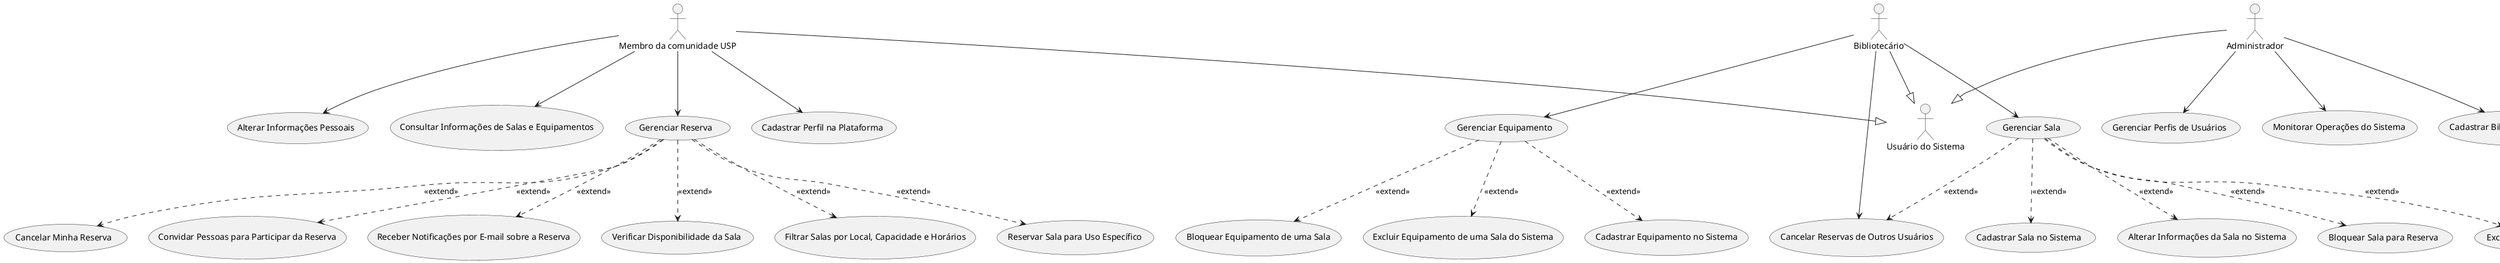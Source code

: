 @startuml
actor "Usuário do Sistema" as UsuarioDoSistema
actor "Membro da comunidade USP" as MembroDaComunidadeUSP
actor "Bibliotecário" as Bibliotecario
actor "Administrador" as Administrador
actor "Sistema" as Sistema

MembroDaComunidadeUSP --|> UsuarioDoSistema
Bibliotecario --|> UsuarioDoSistema
Administrador --|> UsuarioDoSistema

' Casos de uso do Membro da comunidade USP
usecase "Gerenciar Reserva" as UC_GerenciarReserva
usecase "Cadastrar Perfil na Plataforma" as UC_CadastrarPerfil
usecase "Alterar Informações Pessoais" as UC_AlterarInfos
usecase "Consultar Informações de Salas e Equipamentos" as UC_ConsultarSalasEquip
usecase "Verificar Disponibilidade da Sala" as UC_VerificarDisponibilidade
usecase "Filtrar Salas por Local, Capacidade e Horários" as UC_FiltrarSalas
usecase "Reservar Sala para Uso Específico" as UC_ReservarSala
usecase "Cancelar Minha Reserva" as UC_CancelarReserva
usecase "Convidar Pessoas para Participar da Reserva" as UC_ConvidarPessoas
usecase "Receber Notificações por E-mail sobre a Reserva" as UC_ReceberNotificacoes

' Associações do ator Membro da comunidade USP
MembroDaComunidadeUSP --> UC_CadastrarPerfil
MembroDaComunidadeUSP --> UC_AlterarInfos
MembroDaComunidadeUSP --> UC_ConsultarSalasEquip
MembroDaComunidadeUSP --> UC_GerenciarReserva

' Casos de uso relacionados à reserva (extend partindo de "Gerenciar Reserva")
UC_GerenciarReserva ..> UC_VerificarDisponibilidade : <<extend>>
UC_GerenciarReserva ..> UC_FiltrarSalas : <<extend>>
UC_GerenciarReserva ..> UC_ReservarSala : <<extend>>
UC_GerenciarReserva ..> UC_CancelarReserva : <<extend>>
UC_GerenciarReserva ..> UC_ConvidarPessoas : <<extend>>
UC_GerenciarReserva ..> UC_ReceberNotificacoes : <<extend>>

' Casos de uso do Administrador
usecase "Gerenciar Perfis de Usuários" as UC_Admin_GerenciarPerfis
usecase "Monitorar Operações do Sistema" as UC_Admin_MonitorarOperacoes
usecase "Cadastrar Bibliotecário no Sistema" as UC_Admin_CadastrarBibliotecario

' Associações do ator Administrador
Administrador --> UC_Admin_GerenciarPerfis
Administrador --> UC_Admin_MonitorarOperacoes
Administrador --> UC_Admin_CadastrarBibliotecario

' Casos de uso do Bibliotecário
usecase "Gerenciar Sala" as UC_Bib_GerenciarSala
usecase "Cadastrar Sala no Sistema" as UC_Bib_CadastrarSala
usecase "Alterar Informações da Sala no Sistema" as UC_Bib_AlterarSala
usecase "Bloquear Sala para Reserva" as UC_Bib_BloquearSala
usecase "Excluir Sala do Sistema" as UC_Bib_ExcluirSala

usecase "Gerenciar Equipamento" as UC_Bib_GerenciarEquipamento
usecase "Cadastrar Equipamento no Sistema" as UC_Bib_CadastrarEquipamento
usecase "Bloquear Equipamento de uma Sala" as UC_Bib_BloquearEquipamento
usecase "Excluir Equipamento de uma Sala do Sistema" as UC_Bib_ExcluirEquipamento

usecase "Cancelar Reservas de Outros Usuários" as UC_Bib_CancelarReservasOutros

' Associações do ator Bibliotecário
Bibliotecario --> UC_Bib_GerenciarSala
Bibliotecario --> UC_Bib_GerenciarEquipamento
Bibliotecario --> UC_Bib_CancelarReservasOutros

' Extensões a partir de "Gerenciar Sala"
UC_Bib_GerenciarSala ..> UC_Bib_CadastrarSala : <<extend>>
UC_Bib_GerenciarSala ..> UC_Bib_AlterarSala : <<extend>>
UC_Bib_GerenciarSala ..> UC_Bib_BloquearSala : <<extend>>
UC_Bib_GerenciarSala ..> UC_Bib_ExcluirSala : <<extend>>
UC_Bib_GerenciarSala ..> UC_Bib_CancelarReservasOutros : <<extend>>

' Extensões a partir de "Gerenciar Equipamento"
UC_Bib_GerenciarEquipamento ..> UC_Bib_CadastrarEquipamento : <<extend>>
UC_Bib_GerenciarEquipamento ..> UC_Bib_BloquearEquipamento : <<extend>>
UC_Bib_GerenciarEquipamento ..> UC_Bib_ExcluirEquipamento : <<extend>>

' Casos de uso do Sistema
usecase "Enviar Notificações Automáticas sobre o Status das Reservas" as UC_Sis_EnviarNotificacoes
usecase "Processar Reservas de Maneira Precisa" as UC_Sis_ProcessarReservas
usecase "Registrar Logs das Atividades de Todos os Usuários" as UC_Sis_RegistrarLogs
usecase "Realizar Backups Periódicos dos Dados Armazenados" as UC_Sis_BackupsPeriodicos
usecase "Atualizar o Status das Reservas Automaticamente em Caso de Sala Bloqueada ou Excluída" as UC_Sis_AtualizarStatusReservas

' Associações do ator Sistema
Sistema --> UC_Sis_EnviarNotificacoes
Sistema --> UC_Sis_ProcessarReservas
Sistema --> UC_Sis_RegistrarLogs
Sistema --> UC_Sis_BackupsPeriodicos
Sistema --> UC_Sis_AtualizarStatusReservas
@enduml
